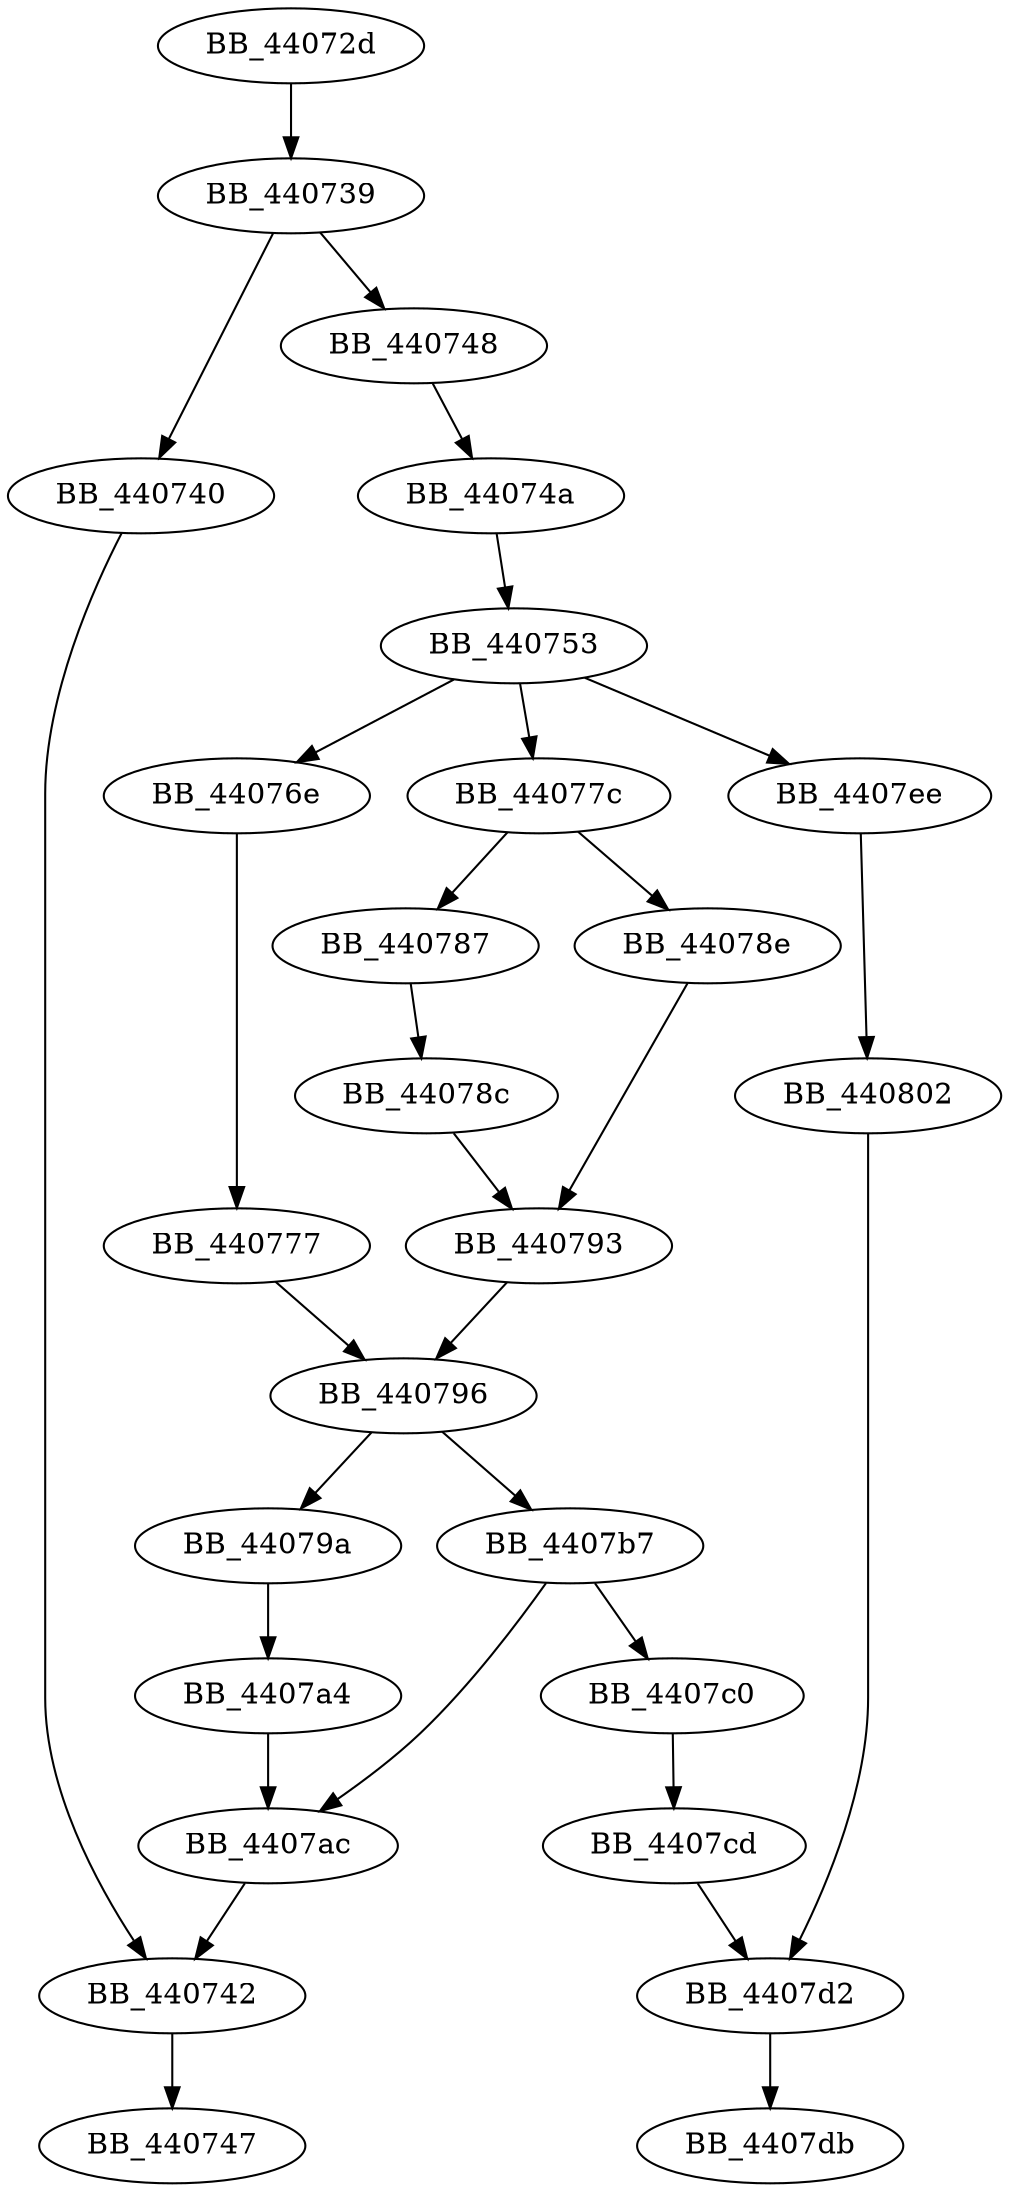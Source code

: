 DiGraph ___RTDynamicCast{
BB_44072d->BB_440739
BB_440739->BB_440740
BB_440739->BB_440748
BB_440740->BB_440742
BB_440742->BB_440747
BB_440748->BB_44074a
BB_44074a->BB_440753
BB_440753->BB_44076e
BB_440753->BB_44077c
BB_440753->BB_4407ee
BB_44076e->BB_440777
BB_440777->BB_440796
BB_44077c->BB_440787
BB_44077c->BB_44078e
BB_440787->BB_44078c
BB_44078c->BB_440793
BB_44078e->BB_440793
BB_440793->BB_440796
BB_440796->BB_44079a
BB_440796->BB_4407b7
BB_44079a->BB_4407a4
BB_4407a4->BB_4407ac
BB_4407ac->BB_440742
BB_4407b7->BB_4407ac
BB_4407b7->BB_4407c0
BB_4407c0->BB_4407cd
BB_4407cd->BB_4407d2
BB_4407d2->BB_4407db
BB_4407ee->BB_440802
BB_440802->BB_4407d2
}
